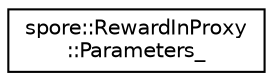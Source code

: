digraph "Graphical Class Hierarchy"
{
  edge [fontname="Helvetica",fontsize="10",labelfontname="Helvetica",labelfontsize="10"];
  node [fontname="Helvetica",fontsize="10",shape=record];
  rankdir="LR";
  Node0 [label="spore::RewardInProxy\l::Parameters_",height=0.2,width=0.4,color="black", fillcolor="white", style="filled",URL="$structspore_1_1RewardInProxy_1_1Parameters__.html",tooltip="Class holding parameter variables of the proxy. "];
}
